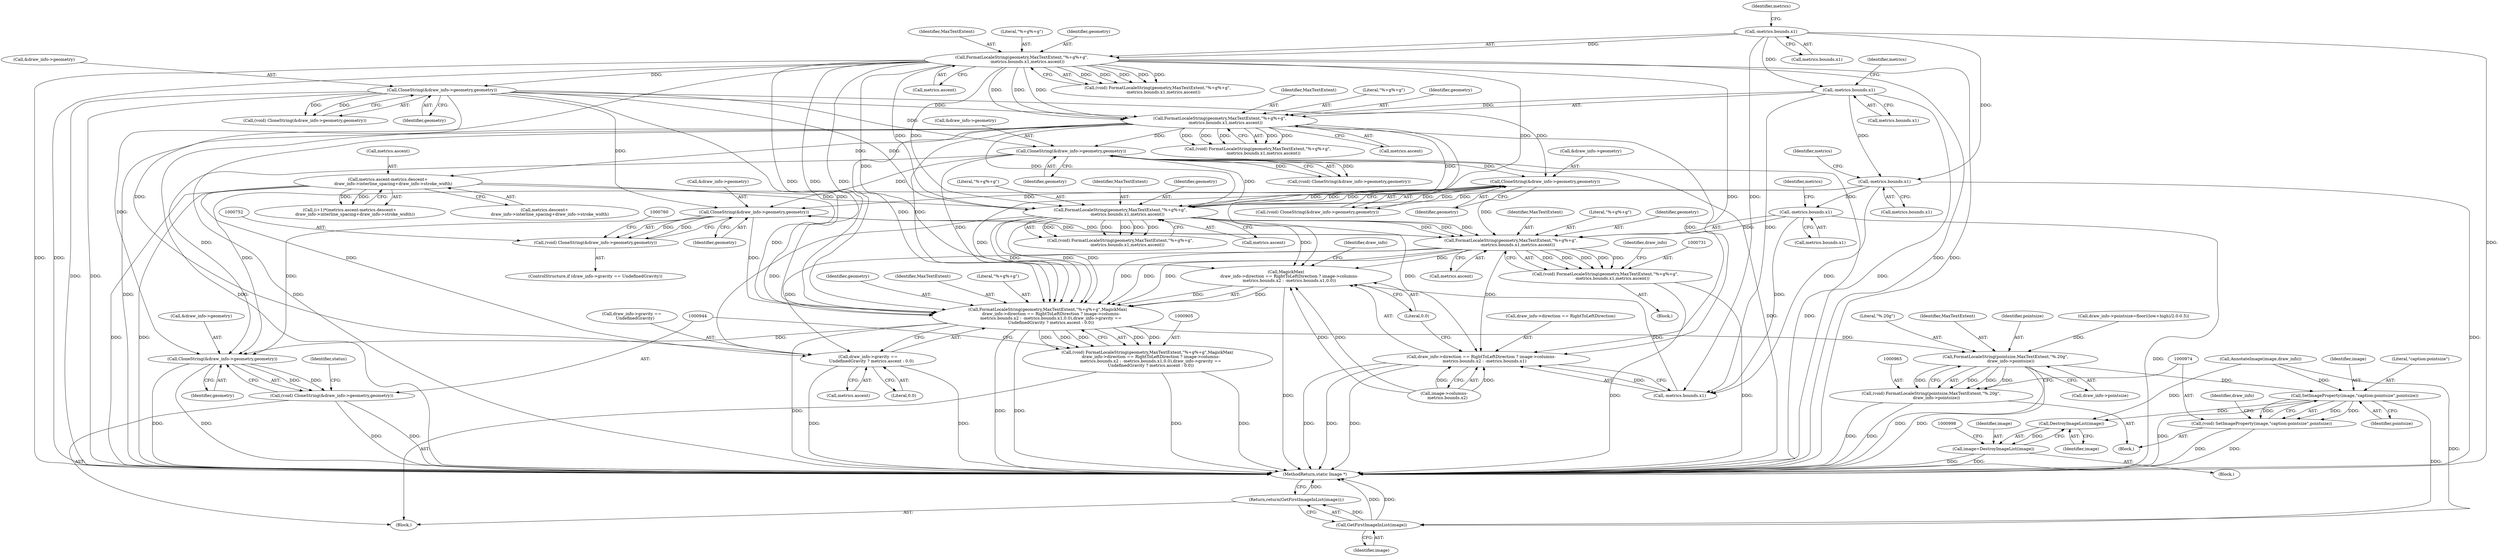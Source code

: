 digraph "0_ImageMagick_aeff00de228bc5a158c2a975ab47845d8a1db456@pointer" {
"1000753" [label="(Call,CloneString(&draw_info->geometry,geometry))"];
"1000417" [label="(Call,CloneString(&draw_info->geometry,geometry))"];
"1000326" [label="(Call,CloneString(&draw_info->geometry,geometry))"];
"1000305" [label="(Call,FormatLocaleString(geometry,MaxTextExtent,\"%+g%+g\",\n        -metrics.bounds.x1,metrics.ascent))"];
"1000309" [label="(Call,-metrics.bounds.x1)"];
"1000396" [label="(Call,FormatLocaleString(geometry,MaxTextExtent,\"%+g%+g\",\n        -metrics.bounds.x1,metrics.ascent))"];
"1000400" [label="(Call,-metrics.bounds.x1)"];
"1000584" [label="(Call,CloneString(&draw_info->geometry,geometry))"];
"1000563" [label="(Call,FormatLocaleString(geometry,MaxTextExtent,\"%+g%+g\",\n          -metrics.bounds.x1,metrics.ascent))"];
"1000567" [label="(Call,-metrics.bounds.x1)"];
"1000441" [label="(Call,metrics.ascent-metrics.descent+\n        draw_info->interline_spacing+draw_info->stroke_width)"];
"1000732" [label="(Call,FormatLocaleString(geometry,MaxTextExtent,\"%+g%+g\",\n          -metrics.bounds.x1,metrics.ascent))"];
"1000753" [label="(Call,CloneString(&draw_info->geometry,geometry))"];
"1000736" [label="(Call,-metrics.bounds.x1)"];
"1000730" [label="(Call,(void) FormatLocaleString(geometry,MaxTextExtent,\"%+g%+g\",\n          -metrics.bounds.x1,metrics.ascent))"];
"1000751" [label="(Call,(void) CloneString(&draw_info->geometry,geometry))"];
"1000906" [label="(Call,FormatLocaleString(geometry,MaxTextExtent,\"%+g%+g\",MagickMax(\n     draw_info->direction == RightToLeftDirection ? image->columns-\n     metrics.bounds.x2 : -metrics.bounds.x1,0.0),draw_info->gravity ==\n     UndefinedGravity ? metrics.ascent : 0.0))"];
"1000904" [label="(Call,(void) FormatLocaleString(geometry,MaxTextExtent,\"%+g%+g\",MagickMax(\n     draw_info->direction == RightToLeftDirection ? image->columns-\n     metrics.bounds.x2 : -metrics.bounds.x1,0.0),draw_info->gravity ==\n     UndefinedGravity ? metrics.ascent : 0.0))"];
"1000945" [label="(Call,CloneString(&draw_info->geometry,geometry))"];
"1000943" [label="(Call,(void) CloneString(&draw_info->geometry,geometry))"];
"1000966" [label="(Call,FormatLocaleString(pointsize,MaxTextExtent,\"%.20g\",\n        draw_info->pointsize))"];
"1000964" [label="(Call,(void) FormatLocaleString(pointsize,MaxTextExtent,\"%.20g\",\n        draw_info->pointsize))"];
"1000975" [label="(Call,SetImageProperty(image,\"caption:pointsize\",pointsize))"];
"1000973" [label="(Call,(void) SetImageProperty(image,\"caption:pointsize\",pointsize))"];
"1000994" [label="(Call,DestroyImageList(image))"];
"1000992" [label="(Call,image=DestroyImageList(image))"];
"1001001" [label="(Call,GetFirstImageInList(image))"];
"1001000" [label="(Return,return(GetFirstImageInList(image));)"];
"1000910" [label="(Call,MagickMax(\n     draw_info->direction == RightToLeftDirection ? image->columns-\n     metrics.bounds.x2 : -metrics.bounds.x1,0.0))"];
"1000911" [label="(Call,draw_info->direction == RightToLeftDirection ? image->columns-\n     metrics.bounds.x2 : -metrics.bounds.x1)"];
"1000933" [label="(Call,draw_info->gravity ==\n     UndefinedGravity ? metrics.ascent : 0.0)"];
"1000441" [label="(Call,metrics.ascent-metrics.descent+\n        draw_info->interline_spacing+draw_info->stroke_width)"];
"1000584" [label="(Call,CloneString(&draw_info->geometry,geometry))"];
"1000694" [label="(Block,)"];
"1000904" [label="(Call,(void) FormatLocaleString(geometry,MaxTextExtent,\"%+g%+g\",MagickMax(\n     draw_info->direction == RightToLeftDirection ? image->columns-\n     metrics.bounds.x2 : -metrics.bounds.x1,0.0),draw_info->gravity ==\n     UndefinedGravity ? metrics.ascent : 0.0))"];
"1000585" [label="(Call,&draw_info->geometry)"];
"1000976" [label="(Identifier,image)"];
"1000422" [label="(Identifier,geometry)"];
"1000943" [label="(Call,(void) CloneString(&draw_info->geometry,geometry))"];
"1000418" [label="(Call,&draw_info->geometry)"];
"1000939" [label="(Call,metrics.ascent)"];
"1000324" [label="(Call,(void) CloneString(&draw_info->geometry,geometry))"];
"1000975" [label="(Call,SetImageProperty(image,\"caption:pointsize\",pointsize))"];
"1000970" [label="(Call,draw_info->pointsize)"];
"1000911" [label="(Call,draw_info->direction == RightToLeftDirection ? image->columns-\n     metrics.bounds.x2 : -metrics.bounds.x1)"];
"1000734" [label="(Identifier,MaxTextExtent)"];
"1000758" [label="(Identifier,geometry)"];
"1000934" [label="(Call,draw_info->gravity ==\n     UndefinedGravity)"];
"1000315" [label="(Call,metrics.ascent)"];
"1000907" [label="(Identifier,geometry)"];
"1000582" [label="(Call,(void) CloneString(&draw_info->geometry,geometry))"];
"1000992" [label="(Call,image=DestroyImageList(image))"];
"1000743" [label="(Identifier,metrics)"];
"1000107" [label="(Block,)"];
"1000906" [label="(Call,FormatLocaleString(geometry,MaxTextExtent,\"%+g%+g\",MagickMax(\n     draw_info->direction == RightToLeftDirection ? image->columns-\n     metrics.bounds.x2 : -metrics.bounds.x1,0.0),draw_info->gravity ==\n     UndefinedGravity ? metrics.ascent : 0.0))"];
"1000331" [label="(Identifier,geometry)"];
"1000397" [label="(Identifier,geometry)"];
"1000936" [label="(Identifier,draw_info)"];
"1000966" [label="(Call,FormatLocaleString(pointsize,MaxTextExtent,\"%.20g\",\n        draw_info->pointsize))"];
"1000567" [label="(Call,-metrics.bounds.x1)"];
"1000912" [label="(Call,draw_info->direction == RightToLeftDirection)"];
"1000732" [label="(Call,FormatLocaleString(geometry,MaxTextExtent,\"%+g%+g\",\n          -metrics.bounds.x1,metrics.ascent))"];
"1000306" [label="(Identifier,geometry)"];
"1000742" [label="(Call,metrics.ascent)"];
"1000748" [label="(Identifier,draw_info)"];
"1000973" [label="(Call,(void) SetImageProperty(image,\"caption:pointsize\",pointsize))"];
"1000394" [label="(Call,(void) FormatLocaleString(geometry,MaxTextExtent,\"%+g%+g\",\n        -metrics.bounds.x1,metrics.ascent))"];
"1000398" [label="(Identifier,MaxTextExtent)"];
"1000952" [label="(Identifier,status)"];
"1000401" [label="(Call,metrics.bounds.x1)"];
"1000589" [label="(Identifier,geometry)"];
"1000568" [label="(Call,metrics.bounds.x1)"];
"1000969" [label="(Literal,\"%.20g\")"];
"1000754" [label="(Call,&draw_info->geometry)"];
"1000995" [label="(Identifier,image)"];
"1000991" [label="(Block,)"];
"1000942" [label="(Literal,0.0)"];
"1000737" [label="(Call,metrics.bounds.x1)"];
"1000305" [label="(Call,FormatLocaleString(geometry,MaxTextExtent,\"%+g%+g\",\n        -metrics.bounds.x1,metrics.ascent))"];
"1000445" [label="(Call,metrics.descent+\n        draw_info->interline_spacing+draw_info->stroke_width)"];
"1000962" [label="(Block,)"];
"1000978" [label="(Identifier,pointsize)"];
"1000310" [label="(Call,metrics.bounds.x1)"];
"1001003" [label="(MethodReturn,static Image *)"];
"1000953" [label="(Call,AnnotateImage(image,draw_info))"];
"1000946" [label="(Call,&draw_info->geometry)"];
"1000968" [label="(Identifier,MaxTextExtent)"];
"1000307" [label="(Identifier,MaxTextExtent)"];
"1000967" [label="(Identifier,pointsize)"];
"1000751" [label="(Call,(void) CloneString(&draw_info->geometry,geometry))"];
"1000326" [label="(Call,CloneString(&draw_info->geometry,geometry))"];
"1000964" [label="(Call,(void) FormatLocaleString(pointsize,MaxTextExtent,\"%.20g\",\n        draw_info->pointsize))"];
"1000303" [label="(Call,(void) FormatLocaleString(geometry,MaxTextExtent,\"%+g%+g\",\n        -metrics.bounds.x1,metrics.ascent))"];
"1000735" [label="(Literal,\"%+g%+g\")"];
"1000736" [label="(Call,-metrics.bounds.x1)"];
"1001000" [label="(Return,return(GetFirstImageInList(image));)"];
"1000308" [label="(Literal,\"%+g%+g\")"];
"1000753" [label="(Call,CloneString(&draw_info->geometry,geometry))"];
"1000417" [label="(Call,CloneString(&draw_info->geometry,geometry))"];
"1000327" [label="(Call,&draw_info->geometry)"];
"1001001" [label="(Call,GetFirstImageInList(image))"];
"1000977" [label="(Literal,\"caption:pointsize\")"];
"1000396" [label="(Call,FormatLocaleString(geometry,MaxTextExtent,\"%+g%+g\",\n        -metrics.bounds.x1,metrics.ascent))"];
"1000733" [label="(Identifier,geometry)"];
"1000561" [label="(Call,(void) FormatLocaleString(geometry,MaxTextExtent,\"%+g%+g\",\n          -metrics.bounds.x1,metrics.ascent))"];
"1000316" [label="(Identifier,metrics)"];
"1000745" [label="(ControlStructure,if (draw_info->gravity == UndefinedGravity))"];
"1000573" [label="(Call,metrics.ascent)"];
"1000994" [label="(Call,DestroyImageList(image))"];
"1000406" [label="(Call,metrics.ascent)"];
"1000926" [label="(Call,-metrics.bounds.x1)"];
"1000933" [label="(Call,draw_info->gravity ==\n     UndefinedGravity ? metrics.ascent : 0.0)"];
"1000945" [label="(Call,CloneString(&draw_info->geometry,geometry))"];
"1000563" [label="(Call,FormatLocaleString(geometry,MaxTextExtent,\"%+g%+g\",\n          -metrics.bounds.x1,metrics.ascent))"];
"1000874" [label="(Call,draw_info->pointsize=floor((low+high)/2.0-0.5))"];
"1000400" [label="(Call,-metrics.bounds.x1)"];
"1000910" [label="(Call,MagickMax(\n     draw_info->direction == RightToLeftDirection ? image->columns-\n     metrics.bounds.x2 : -metrics.bounds.x1,0.0))"];
"1000437" [label="(Call,(i+1)*(metrics.ascent-metrics.descent+\n        draw_info->interline_spacing+draw_info->stroke_width))"];
"1000730" [label="(Call,(void) FormatLocaleString(geometry,MaxTextExtent,\"%+g%+g\",\n          -metrics.bounds.x1,metrics.ascent))"];
"1000980" [label="(Identifier,draw_info)"];
"1000566" [label="(Literal,\"%+g%+g\")"];
"1000399" [label="(Literal,\"%+g%+g\")"];
"1000917" [label="(Call,image->columns-\n     metrics.bounds.x2)"];
"1000565" [label="(Identifier,MaxTextExtent)"];
"1000564" [label="(Identifier,geometry)"];
"1000574" [label="(Identifier,metrics)"];
"1000442" [label="(Call,metrics.ascent)"];
"1000407" [label="(Identifier,metrics)"];
"1000908" [label="(Identifier,MaxTextExtent)"];
"1000993" [label="(Identifier,image)"];
"1000415" [label="(Call,(void) CloneString(&draw_info->geometry,geometry))"];
"1001002" [label="(Identifier,image)"];
"1000932" [label="(Literal,0.0)"];
"1000909" [label="(Literal,\"%+g%+g\")"];
"1000950" [label="(Identifier,geometry)"];
"1000309" [label="(Call,-metrics.bounds.x1)"];
"1000753" -> "1000751"  [label="AST: "];
"1000753" -> "1000758"  [label="CFG: "];
"1000754" -> "1000753"  [label="AST: "];
"1000758" -> "1000753"  [label="AST: "];
"1000751" -> "1000753"  [label="CFG: "];
"1000753" -> "1000732"  [label="DDG: "];
"1000753" -> "1000751"  [label="DDG: "];
"1000753" -> "1000751"  [label="DDG: "];
"1000417" -> "1000753"  [label="DDG: "];
"1000326" -> "1000753"  [label="DDG: "];
"1000584" -> "1000753"  [label="DDG: "];
"1000732" -> "1000753"  [label="DDG: "];
"1000753" -> "1000906"  [label="DDG: "];
"1000753" -> "1000945"  [label="DDG: "];
"1000417" -> "1000415"  [label="AST: "];
"1000417" -> "1000422"  [label="CFG: "];
"1000418" -> "1000417"  [label="AST: "];
"1000422" -> "1000417"  [label="AST: "];
"1000415" -> "1000417"  [label="CFG: "];
"1000417" -> "1001003"  [label="DDG: "];
"1000417" -> "1001003"  [label="DDG: "];
"1000417" -> "1000415"  [label="DDG: "];
"1000417" -> "1000415"  [label="DDG: "];
"1000326" -> "1000417"  [label="DDG: "];
"1000396" -> "1000417"  [label="DDG: "];
"1000417" -> "1000563"  [label="DDG: "];
"1000417" -> "1000584"  [label="DDG: "];
"1000417" -> "1000906"  [label="DDG: "];
"1000417" -> "1000945"  [label="DDG: "];
"1000326" -> "1000324"  [label="AST: "];
"1000326" -> "1000331"  [label="CFG: "];
"1000327" -> "1000326"  [label="AST: "];
"1000331" -> "1000326"  [label="AST: "];
"1000324" -> "1000326"  [label="CFG: "];
"1000326" -> "1001003"  [label="DDG: "];
"1000326" -> "1001003"  [label="DDG: "];
"1000326" -> "1000324"  [label="DDG: "];
"1000326" -> "1000324"  [label="DDG: "];
"1000305" -> "1000326"  [label="DDG: "];
"1000326" -> "1000396"  [label="DDG: "];
"1000326" -> "1000563"  [label="DDG: "];
"1000326" -> "1000584"  [label="DDG: "];
"1000326" -> "1000906"  [label="DDG: "];
"1000326" -> "1000945"  [label="DDG: "];
"1000305" -> "1000303"  [label="AST: "];
"1000305" -> "1000315"  [label="CFG: "];
"1000306" -> "1000305"  [label="AST: "];
"1000307" -> "1000305"  [label="AST: "];
"1000308" -> "1000305"  [label="AST: "];
"1000309" -> "1000305"  [label="AST: "];
"1000315" -> "1000305"  [label="AST: "];
"1000303" -> "1000305"  [label="CFG: "];
"1000305" -> "1001003"  [label="DDG: "];
"1000305" -> "1001003"  [label="DDG: "];
"1000305" -> "1001003"  [label="DDG: "];
"1000305" -> "1001003"  [label="DDG: "];
"1000305" -> "1000303"  [label="DDG: "];
"1000305" -> "1000303"  [label="DDG: "];
"1000305" -> "1000303"  [label="DDG: "];
"1000305" -> "1000303"  [label="DDG: "];
"1000305" -> "1000303"  [label="DDG: "];
"1000309" -> "1000305"  [label="DDG: "];
"1000305" -> "1000396"  [label="DDG: "];
"1000305" -> "1000396"  [label="DDG: "];
"1000305" -> "1000396"  [label="DDG: "];
"1000305" -> "1000563"  [label="DDG: "];
"1000305" -> "1000563"  [label="DDG: "];
"1000305" -> "1000563"  [label="DDG: "];
"1000305" -> "1000906"  [label="DDG: "];
"1000305" -> "1000906"  [label="DDG: "];
"1000305" -> "1000906"  [label="DDG: "];
"1000305" -> "1000910"  [label="DDG: "];
"1000305" -> "1000911"  [label="DDG: "];
"1000305" -> "1000933"  [label="DDG: "];
"1000309" -> "1000310"  [label="CFG: "];
"1000310" -> "1000309"  [label="AST: "];
"1000316" -> "1000309"  [label="CFG: "];
"1000309" -> "1001003"  [label="DDG: "];
"1000309" -> "1000400"  [label="DDG: "];
"1000309" -> "1000567"  [label="DDG: "];
"1000309" -> "1000926"  [label="DDG: "];
"1000396" -> "1000394"  [label="AST: "];
"1000396" -> "1000406"  [label="CFG: "];
"1000397" -> "1000396"  [label="AST: "];
"1000398" -> "1000396"  [label="AST: "];
"1000399" -> "1000396"  [label="AST: "];
"1000400" -> "1000396"  [label="AST: "];
"1000406" -> "1000396"  [label="AST: "];
"1000394" -> "1000396"  [label="CFG: "];
"1000396" -> "1001003"  [label="DDG: "];
"1000396" -> "1001003"  [label="DDG: "];
"1000396" -> "1001003"  [label="DDG: "];
"1000396" -> "1000394"  [label="DDG: "];
"1000396" -> "1000394"  [label="DDG: "];
"1000396" -> "1000394"  [label="DDG: "];
"1000396" -> "1000394"  [label="DDG: "];
"1000396" -> "1000394"  [label="DDG: "];
"1000400" -> "1000396"  [label="DDG: "];
"1000396" -> "1000441"  [label="DDG: "];
"1000396" -> "1000563"  [label="DDG: "];
"1000396" -> "1000563"  [label="DDG: "];
"1000396" -> "1000906"  [label="DDG: "];
"1000396" -> "1000906"  [label="DDG: "];
"1000396" -> "1000910"  [label="DDG: "];
"1000396" -> "1000911"  [label="DDG: "];
"1000400" -> "1000401"  [label="CFG: "];
"1000401" -> "1000400"  [label="AST: "];
"1000407" -> "1000400"  [label="CFG: "];
"1000400" -> "1001003"  [label="DDG: "];
"1000400" -> "1000567"  [label="DDG: "];
"1000400" -> "1000926"  [label="DDG: "];
"1000584" -> "1000582"  [label="AST: "];
"1000584" -> "1000589"  [label="CFG: "];
"1000585" -> "1000584"  [label="AST: "];
"1000589" -> "1000584"  [label="AST: "];
"1000582" -> "1000584"  [label="CFG: "];
"1000584" -> "1000563"  [label="DDG: "];
"1000584" -> "1000582"  [label="DDG: "];
"1000584" -> "1000582"  [label="DDG: "];
"1000563" -> "1000584"  [label="DDG: "];
"1000584" -> "1000732"  [label="DDG: "];
"1000584" -> "1000906"  [label="DDG: "];
"1000584" -> "1000945"  [label="DDG: "];
"1000563" -> "1000561"  [label="AST: "];
"1000563" -> "1000573"  [label="CFG: "];
"1000564" -> "1000563"  [label="AST: "];
"1000565" -> "1000563"  [label="AST: "];
"1000566" -> "1000563"  [label="AST: "];
"1000567" -> "1000563"  [label="AST: "];
"1000573" -> "1000563"  [label="AST: "];
"1000561" -> "1000563"  [label="CFG: "];
"1000563" -> "1000561"  [label="DDG: "];
"1000563" -> "1000561"  [label="DDG: "];
"1000563" -> "1000561"  [label="DDG: "];
"1000563" -> "1000561"  [label="DDG: "];
"1000563" -> "1000561"  [label="DDG: "];
"1000567" -> "1000563"  [label="DDG: "];
"1000441" -> "1000563"  [label="DDG: "];
"1000563" -> "1000732"  [label="DDG: "];
"1000563" -> "1000732"  [label="DDG: "];
"1000563" -> "1000732"  [label="DDG: "];
"1000563" -> "1000906"  [label="DDG: "];
"1000563" -> "1000906"  [label="DDG: "];
"1000563" -> "1000906"  [label="DDG: "];
"1000563" -> "1000910"  [label="DDG: "];
"1000563" -> "1000911"  [label="DDG: "];
"1000563" -> "1000933"  [label="DDG: "];
"1000567" -> "1000568"  [label="CFG: "];
"1000568" -> "1000567"  [label="AST: "];
"1000574" -> "1000567"  [label="CFG: "];
"1000567" -> "1001003"  [label="DDG: "];
"1000567" -> "1000736"  [label="DDG: "];
"1000567" -> "1000926"  [label="DDG: "];
"1000441" -> "1000437"  [label="AST: "];
"1000441" -> "1000445"  [label="CFG: "];
"1000442" -> "1000441"  [label="AST: "];
"1000445" -> "1000441"  [label="AST: "];
"1000437" -> "1000441"  [label="CFG: "];
"1000441" -> "1001003"  [label="DDG: "];
"1000441" -> "1001003"  [label="DDG: "];
"1000441" -> "1000437"  [label="DDG: "];
"1000441" -> "1000437"  [label="DDG: "];
"1000441" -> "1000906"  [label="DDG: "];
"1000441" -> "1000933"  [label="DDG: "];
"1000732" -> "1000730"  [label="AST: "];
"1000732" -> "1000742"  [label="CFG: "];
"1000733" -> "1000732"  [label="AST: "];
"1000734" -> "1000732"  [label="AST: "];
"1000735" -> "1000732"  [label="AST: "];
"1000736" -> "1000732"  [label="AST: "];
"1000742" -> "1000732"  [label="AST: "];
"1000730" -> "1000732"  [label="CFG: "];
"1000732" -> "1000730"  [label="DDG: "];
"1000732" -> "1000730"  [label="DDG: "];
"1000732" -> "1000730"  [label="DDG: "];
"1000732" -> "1000730"  [label="DDG: "];
"1000732" -> "1000730"  [label="DDG: "];
"1000736" -> "1000732"  [label="DDG: "];
"1000732" -> "1000906"  [label="DDG: "];
"1000732" -> "1000906"  [label="DDG: "];
"1000732" -> "1000906"  [label="DDG: "];
"1000732" -> "1000910"  [label="DDG: "];
"1000732" -> "1000911"  [label="DDG: "];
"1000732" -> "1000933"  [label="DDG: "];
"1000736" -> "1000737"  [label="CFG: "];
"1000737" -> "1000736"  [label="AST: "];
"1000743" -> "1000736"  [label="CFG: "];
"1000736" -> "1001003"  [label="DDG: "];
"1000736" -> "1000926"  [label="DDG: "];
"1000730" -> "1000694"  [label="AST: "];
"1000731" -> "1000730"  [label="AST: "];
"1000748" -> "1000730"  [label="CFG: "];
"1000730" -> "1001003"  [label="DDG: "];
"1000730" -> "1001003"  [label="DDG: "];
"1000751" -> "1000745"  [label="AST: "];
"1000752" -> "1000751"  [label="AST: "];
"1000760" -> "1000751"  [label="CFG: "];
"1000906" -> "1000904"  [label="AST: "];
"1000906" -> "1000933"  [label="CFG: "];
"1000907" -> "1000906"  [label="AST: "];
"1000908" -> "1000906"  [label="AST: "];
"1000909" -> "1000906"  [label="AST: "];
"1000910" -> "1000906"  [label="AST: "];
"1000933" -> "1000906"  [label="AST: "];
"1000904" -> "1000906"  [label="CFG: "];
"1000906" -> "1001003"  [label="DDG: "];
"1000906" -> "1001003"  [label="DDG: "];
"1000906" -> "1001003"  [label="DDG: "];
"1000906" -> "1000904"  [label="DDG: "];
"1000906" -> "1000904"  [label="DDG: "];
"1000906" -> "1000904"  [label="DDG: "];
"1000906" -> "1000904"  [label="DDG: "];
"1000906" -> "1000904"  [label="DDG: "];
"1000910" -> "1000906"  [label="DDG: "];
"1000910" -> "1000906"  [label="DDG: "];
"1000906" -> "1000945"  [label="DDG: "];
"1000906" -> "1000966"  [label="DDG: "];
"1000904" -> "1000107"  [label="AST: "];
"1000905" -> "1000904"  [label="AST: "];
"1000944" -> "1000904"  [label="CFG: "];
"1000904" -> "1001003"  [label="DDG: "];
"1000904" -> "1001003"  [label="DDG: "];
"1000945" -> "1000943"  [label="AST: "];
"1000945" -> "1000950"  [label="CFG: "];
"1000946" -> "1000945"  [label="AST: "];
"1000950" -> "1000945"  [label="AST: "];
"1000943" -> "1000945"  [label="CFG: "];
"1000945" -> "1001003"  [label="DDG: "];
"1000945" -> "1001003"  [label="DDG: "];
"1000945" -> "1000943"  [label="DDG: "];
"1000945" -> "1000943"  [label="DDG: "];
"1000943" -> "1000107"  [label="AST: "];
"1000944" -> "1000943"  [label="AST: "];
"1000952" -> "1000943"  [label="CFG: "];
"1000943" -> "1001003"  [label="DDG: "];
"1000943" -> "1001003"  [label="DDG: "];
"1000966" -> "1000964"  [label="AST: "];
"1000966" -> "1000970"  [label="CFG: "];
"1000967" -> "1000966"  [label="AST: "];
"1000968" -> "1000966"  [label="AST: "];
"1000969" -> "1000966"  [label="AST: "];
"1000970" -> "1000966"  [label="AST: "];
"1000964" -> "1000966"  [label="CFG: "];
"1000966" -> "1001003"  [label="DDG: "];
"1000966" -> "1001003"  [label="DDG: "];
"1000966" -> "1000964"  [label="DDG: "];
"1000966" -> "1000964"  [label="DDG: "];
"1000966" -> "1000964"  [label="DDG: "];
"1000966" -> "1000964"  [label="DDG: "];
"1000874" -> "1000966"  [label="DDG: "];
"1000966" -> "1000975"  [label="DDG: "];
"1000964" -> "1000962"  [label="AST: "];
"1000965" -> "1000964"  [label="AST: "];
"1000974" -> "1000964"  [label="CFG: "];
"1000964" -> "1001003"  [label="DDG: "];
"1000964" -> "1001003"  [label="DDG: "];
"1000975" -> "1000973"  [label="AST: "];
"1000975" -> "1000978"  [label="CFG: "];
"1000976" -> "1000975"  [label="AST: "];
"1000977" -> "1000975"  [label="AST: "];
"1000978" -> "1000975"  [label="AST: "];
"1000973" -> "1000975"  [label="CFG: "];
"1000975" -> "1001003"  [label="DDG: "];
"1000975" -> "1000973"  [label="DDG: "];
"1000975" -> "1000973"  [label="DDG: "];
"1000975" -> "1000973"  [label="DDG: "];
"1000953" -> "1000975"  [label="DDG: "];
"1000975" -> "1000994"  [label="DDG: "];
"1000975" -> "1001001"  [label="DDG: "];
"1000973" -> "1000962"  [label="AST: "];
"1000974" -> "1000973"  [label="AST: "];
"1000980" -> "1000973"  [label="CFG: "];
"1000973" -> "1001003"  [label="DDG: "];
"1000973" -> "1001003"  [label="DDG: "];
"1000994" -> "1000992"  [label="AST: "];
"1000994" -> "1000995"  [label="CFG: "];
"1000995" -> "1000994"  [label="AST: "];
"1000992" -> "1000994"  [label="CFG: "];
"1000994" -> "1000992"  [label="DDG: "];
"1000953" -> "1000994"  [label="DDG: "];
"1000992" -> "1000991"  [label="AST: "];
"1000993" -> "1000992"  [label="AST: "];
"1000998" -> "1000992"  [label="CFG: "];
"1000992" -> "1001003"  [label="DDG: "];
"1000992" -> "1001003"  [label="DDG: "];
"1001001" -> "1001000"  [label="AST: "];
"1001001" -> "1001002"  [label="CFG: "];
"1001002" -> "1001001"  [label="AST: "];
"1001000" -> "1001001"  [label="CFG: "];
"1001001" -> "1001003"  [label="DDG: "];
"1001001" -> "1001003"  [label="DDG: "];
"1001001" -> "1001000"  [label="DDG: "];
"1000953" -> "1001001"  [label="DDG: "];
"1001000" -> "1000107"  [label="AST: "];
"1001003" -> "1001000"  [label="CFG: "];
"1001000" -> "1001003"  [label="DDG: "];
"1000910" -> "1000932"  [label="CFG: "];
"1000911" -> "1000910"  [label="AST: "];
"1000932" -> "1000910"  [label="AST: "];
"1000936" -> "1000910"  [label="CFG: "];
"1000910" -> "1001003"  [label="DDG: "];
"1000917" -> "1000910"  [label="DDG: "];
"1000917" -> "1000910"  [label="DDG: "];
"1000926" -> "1000910"  [label="DDG: "];
"1000911" -> "1000917"  [label="CFG: "];
"1000911" -> "1000926"  [label="CFG: "];
"1000912" -> "1000911"  [label="AST: "];
"1000917" -> "1000911"  [label="AST: "];
"1000926" -> "1000911"  [label="AST: "];
"1000932" -> "1000911"  [label="CFG: "];
"1000911" -> "1001003"  [label="DDG: "];
"1000911" -> "1001003"  [label="DDG: "];
"1000911" -> "1001003"  [label="DDG: "];
"1000917" -> "1000911"  [label="DDG: "];
"1000917" -> "1000911"  [label="DDG: "];
"1000926" -> "1000911"  [label="DDG: "];
"1000933" -> "1000939"  [label="CFG: "];
"1000933" -> "1000942"  [label="CFG: "];
"1000934" -> "1000933"  [label="AST: "];
"1000939" -> "1000933"  [label="AST: "];
"1000942" -> "1000933"  [label="AST: "];
"1000933" -> "1001003"  [label="DDG: "];
"1000933" -> "1001003"  [label="DDG: "];
}
